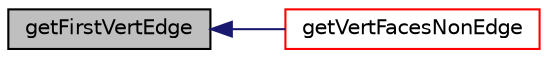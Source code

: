 digraph "getFirstVertEdge"
{
  bgcolor="transparent";
  edge [fontname="Helvetica",fontsize="10",labelfontname="Helvetica",labelfontsize="10"];
  node [fontname="Helvetica",fontsize="10",shape=record];
  rankdir="LR";
  Node1 [label="getFirstVertEdge",height=0.2,width=0.4,color="black", fillcolor="grey75", style="filled", fontcolor="black"];
  Node1 -> Node2 [dir="back",color="midnightblue",fontsize="10",style="solid",fontname="Helvetica"];
  Node2 [label="getVertFacesNonEdge",height=0.2,width=0.4,color="red",URL="$a00211.html#a23080b3c23f0a263a372242ef22a71da",tooltip="Get faces (on cell) connected to vertI which are not using edgeI. "];
}
